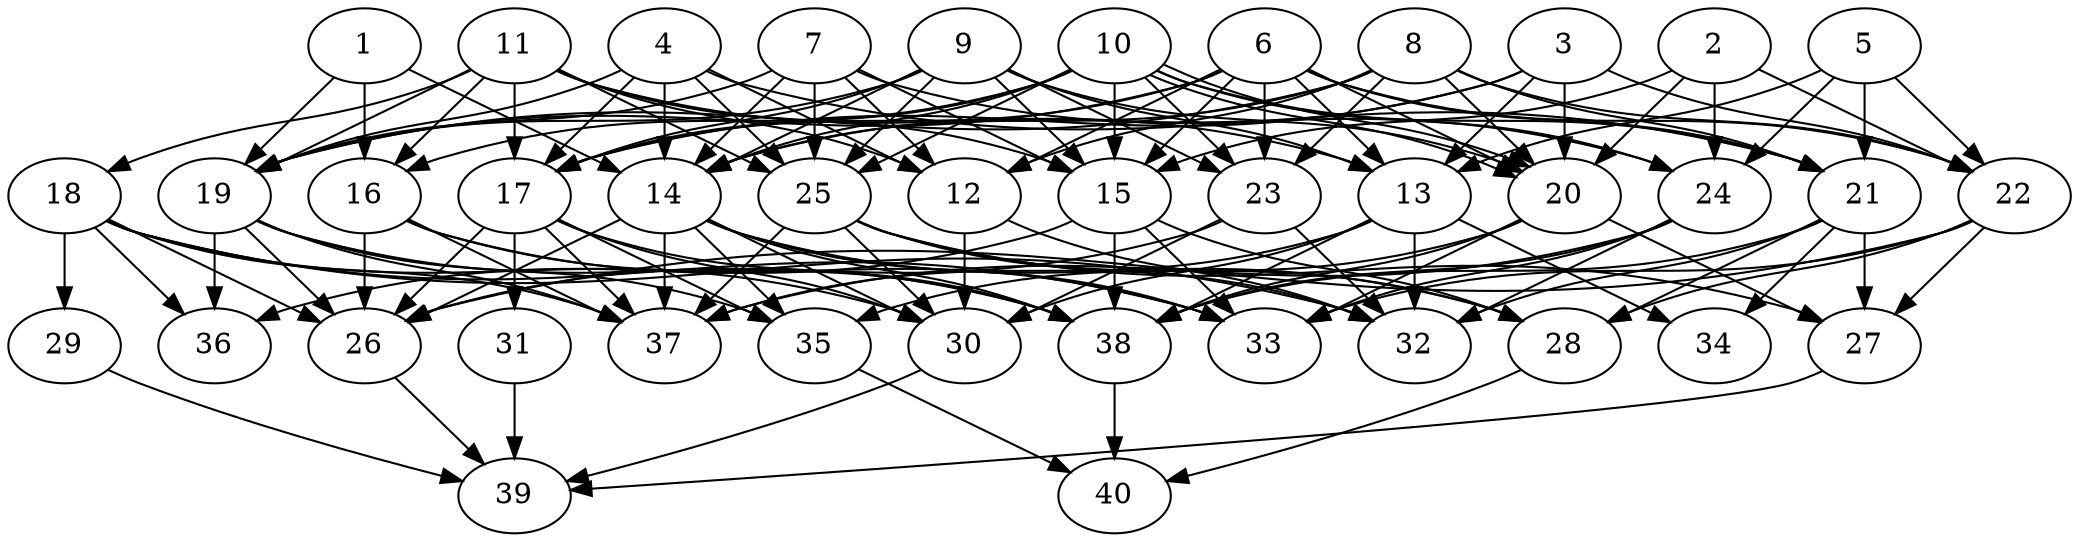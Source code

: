 // DAG automatically generated by daggen at Thu Oct  3 14:06:49 2019
// ./daggen --dot -n 40 --ccr 0.3 --fat 0.7 --regular 0.9 --density 0.6 --mindata 5242880 --maxdata 52428800 
digraph G {
  1 [size="118060373", alpha="0.09", expect_size="35418112"] 
  1 -> 14 [size ="35418112"]
  1 -> 16 [size ="35418112"]
  1 -> 19 [size ="35418112"]
  2 [size="32972800", alpha="0.12", expect_size="9891840"] 
  2 -> 15 [size ="9891840"]
  2 -> 20 [size ="9891840"]
  2 -> 22 [size ="9891840"]
  2 -> 24 [size ="9891840"]
  3 [size="153009493", alpha="0.14", expect_size="45902848"] 
  3 -> 13 [size ="45902848"]
  3 -> 14 [size ="45902848"]
  3 -> 17 [size ="45902848"]
  3 -> 20 [size ="45902848"]
  3 -> 22 [size ="45902848"]
  4 [size="81551360", alpha="0.01", expect_size="24465408"] 
  4 -> 12 [size ="24465408"]
  4 -> 14 [size ="24465408"]
  4 -> 17 [size ="24465408"]
  4 -> 19 [size ="24465408"]
  4 -> 21 [size ="24465408"]
  4 -> 25 [size ="24465408"]
  5 [size="102990507", alpha="0.04", expect_size="30897152"] 
  5 -> 13 [size ="30897152"]
  5 -> 21 [size ="30897152"]
  5 -> 22 [size ="30897152"]
  5 -> 24 [size ="30897152"]
  6 [size="28914347", alpha="0.20", expect_size="8674304"] 
  6 -> 12 [size ="8674304"]
  6 -> 13 [size ="8674304"]
  6 -> 15 [size ="8674304"]
  6 -> 17 [size ="8674304"]
  6 -> 19 [size ="8674304"]
  6 -> 20 [size ="8674304"]
  6 -> 21 [size ="8674304"]
  6 -> 22 [size ="8674304"]
  6 -> 23 [size ="8674304"]
  7 [size="131563520", alpha="0.16", expect_size="39469056"] 
  7 -> 12 [size ="39469056"]
  7 -> 14 [size ="39469056"]
  7 -> 15 [size ="39469056"]
  7 -> 19 [size ="39469056"]
  7 -> 24 [size ="39469056"]
  7 -> 25 [size ="39469056"]
  8 [size="120473600", alpha="0.15", expect_size="36142080"] 
  8 -> 12 [size ="36142080"]
  8 -> 14 [size ="36142080"]
  8 -> 19 [size ="36142080"]
  8 -> 20 [size ="36142080"]
  8 -> 21 [size ="36142080"]
  8 -> 22 [size ="36142080"]
  8 -> 23 [size ="36142080"]
  9 [size="21128533", alpha="0.13", expect_size="6338560"] 
  9 -> 13 [size ="6338560"]
  9 -> 14 [size ="6338560"]
  9 -> 15 [size ="6338560"]
  9 -> 17 [size ="6338560"]
  9 -> 19 [size ="6338560"]
  9 -> 20 [size ="6338560"]
  9 -> 23 [size ="6338560"]
  9 -> 25 [size ="6338560"]
  10 [size="30842880", alpha="0.10", expect_size="9252864"] 
  10 -> 14 [size ="9252864"]
  10 -> 15 [size ="9252864"]
  10 -> 16 [size ="9252864"]
  10 -> 17 [size ="9252864"]
  10 -> 20 [size ="9252864"]
  10 -> 20 [size ="9252864"]
  10 -> 21 [size ="9252864"]
  10 -> 23 [size ="9252864"]
  10 -> 24 [size ="9252864"]
  10 -> 25 [size ="9252864"]
  11 [size="156218027", alpha="0.01", expect_size="46865408"] 
  11 -> 12 [size ="46865408"]
  11 -> 13 [size ="46865408"]
  11 -> 15 [size ="46865408"]
  11 -> 16 [size ="46865408"]
  11 -> 17 [size ="46865408"]
  11 -> 18 [size ="46865408"]
  11 -> 19 [size ="46865408"]
  11 -> 25 [size ="46865408"]
  12 [size="73584640", alpha="0.12", expect_size="22075392"] 
  12 -> 30 [size ="22075392"]
  12 -> 32 [size ="22075392"]
  13 [size="167236267", alpha="0.03", expect_size="50170880"] 
  13 -> 30 [size ="50170880"]
  13 -> 32 [size ="50170880"]
  13 -> 34 [size ="50170880"]
  13 -> 37 [size ="50170880"]
  13 -> 38 [size ="50170880"]
  14 [size="123122347", alpha="0.09", expect_size="36936704"] 
  14 -> 26 [size ="36936704"]
  14 -> 28 [size ="36936704"]
  14 -> 30 [size ="36936704"]
  14 -> 33 [size ="36936704"]
  14 -> 35 [size ="36936704"]
  14 -> 37 [size ="36936704"]
  14 -> 38 [size ="36936704"]
  15 [size="133614933", alpha="0.16", expect_size="40084480"] 
  15 -> 28 [size ="40084480"]
  15 -> 33 [size ="40084480"]
  15 -> 36 [size ="40084480"]
  15 -> 38 [size ="40084480"]
  16 [size="165270187", alpha="0.01", expect_size="49581056"] 
  16 -> 26 [size ="49581056"]
  16 -> 33 [size ="49581056"]
  16 -> 37 [size ="49581056"]
  16 -> 38 [size ="49581056"]
  17 [size="163607893", alpha="0.11", expect_size="49082368"] 
  17 -> 26 [size ="49082368"]
  17 -> 30 [size ="49082368"]
  17 -> 31 [size ="49082368"]
  17 -> 35 [size ="49082368"]
  17 -> 37 [size ="49082368"]
  17 -> 38 [size ="49082368"]
  18 [size="135082667", alpha="0.17", expect_size="40524800"] 
  18 -> 26 [size ="40524800"]
  18 -> 29 [size ="40524800"]
  18 -> 30 [size ="40524800"]
  18 -> 32 [size ="40524800"]
  18 -> 33 [size ="40524800"]
  18 -> 36 [size ="40524800"]
  18 -> 37 [size ="40524800"]
  19 [size="97324373", alpha="0.04", expect_size="29197312"] 
  19 -> 26 [size ="29197312"]
  19 -> 35 [size ="29197312"]
  19 -> 36 [size ="29197312"]
  19 -> 37 [size ="29197312"]
  19 -> 38 [size ="29197312"]
  20 [size="44247040", alpha="0.10", expect_size="13274112"] 
  20 -> 27 [size ="13274112"]
  20 -> 33 [size ="13274112"]
  20 -> 35 [size ="13274112"]
  20 -> 38 [size ="13274112"]
  21 [size="122395307", alpha="0.09", expect_size="36718592"] 
  21 -> 27 [size ="36718592"]
  21 -> 28 [size ="36718592"]
  21 -> 32 [size ="36718592"]
  21 -> 34 [size ="36718592"]
  21 -> 38 [size ="36718592"]
  22 [size="127068160", alpha="0.09", expect_size="38120448"] 
  22 -> 26 [size ="38120448"]
  22 -> 27 [size ="38120448"]
  22 -> 28 [size ="38120448"]
  22 -> 33 [size ="38120448"]
  23 [size="66030933", alpha="0.07", expect_size="19809280"] 
  23 -> 26 [size ="19809280"]
  23 -> 30 [size ="19809280"]
  23 -> 32 [size ="19809280"]
  24 [size="92549120", alpha="0.13", expect_size="27764736"] 
  24 -> 32 [size ="27764736"]
  24 -> 33 [size ="27764736"]
  24 -> 37 [size ="27764736"]
  24 -> 38 [size ="27764736"]
  25 [size="162044587", alpha="0.10", expect_size="48613376"] 
  25 -> 27 [size ="48613376"]
  25 -> 28 [size ="48613376"]
  25 -> 30 [size ="48613376"]
  25 -> 32 [size ="48613376"]
  25 -> 37 [size ="48613376"]
  26 [size="132543147", alpha="0.09", expect_size="39762944"] 
  26 -> 39 [size ="39762944"]
  27 [size="137745067", alpha="0.02", expect_size="41323520"] 
  27 -> 39 [size ="41323520"]
  28 [size="69379413", alpha="0.08", expect_size="20813824"] 
  28 -> 40 [size ="20813824"]
  29 [size="46124373", alpha="0.14", expect_size="13837312"] 
  29 -> 39 [size ="13837312"]
  30 [size="76916053", alpha="0.03", expect_size="23074816"] 
  30 -> 39 [size ="23074816"]
  31 [size="154692267", alpha="0.08", expect_size="46407680"] 
  31 -> 39 [size ="46407680"]
  32 [size="65460907", alpha="0.01", expect_size="19638272"] 
  33 [size="139294720", alpha="0.14", expect_size="41788416"] 
  34 [size="39867733", alpha="0.19", expect_size="11960320"] 
  35 [size="145827840", alpha="0.19", expect_size="43748352"] 
  35 -> 40 [size ="43748352"]
  36 [size="70833493", alpha="0.18", expect_size="21250048"] 
  37 [size="140895573", alpha="0.16", expect_size="42268672"] 
  38 [size="155531947", alpha="0.08", expect_size="46659584"] 
  38 -> 40 [size ="46659584"]
  39 [size="60456960", alpha="0.11", expect_size="18137088"] 
  40 [size="173888853", alpha="0.17", expect_size="52166656"] 
}
